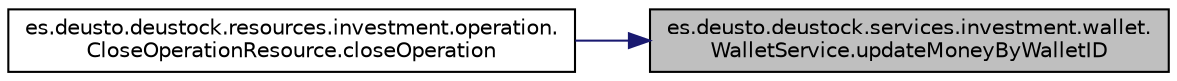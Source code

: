 digraph "es.deusto.deustock.services.investment.wallet.WalletService.updateMoneyByWalletID"
{
 // LATEX_PDF_SIZE
  edge [fontname="Helvetica",fontsize="10",labelfontname="Helvetica",labelfontsize="10"];
  node [fontname="Helvetica",fontsize="10",shape=record];
  rankdir="RL";
  Node1 [label="es.deusto.deustock.services.investment.wallet.\lWalletService.updateMoneyByWalletID",height=0.2,width=0.4,color="black", fillcolor="grey75", style="filled", fontcolor="black",tooltip=" "];
  Node1 -> Node2 [dir="back",color="midnightblue",fontsize="10",style="solid",fontname="Helvetica"];
  Node2 [label="es.deusto.deustock.resources.investment.operation.\lCloseOperationResource.closeOperation",height=0.2,width=0.4,color="black", fillcolor="white", style="filled",URL="$classes_1_1deusto_1_1deustock_1_1resources_1_1investment_1_1operation_1_1_close_operation_resource.html#a97a5e40fc7a80e301007021f36f79319",tooltip=" "];
}
